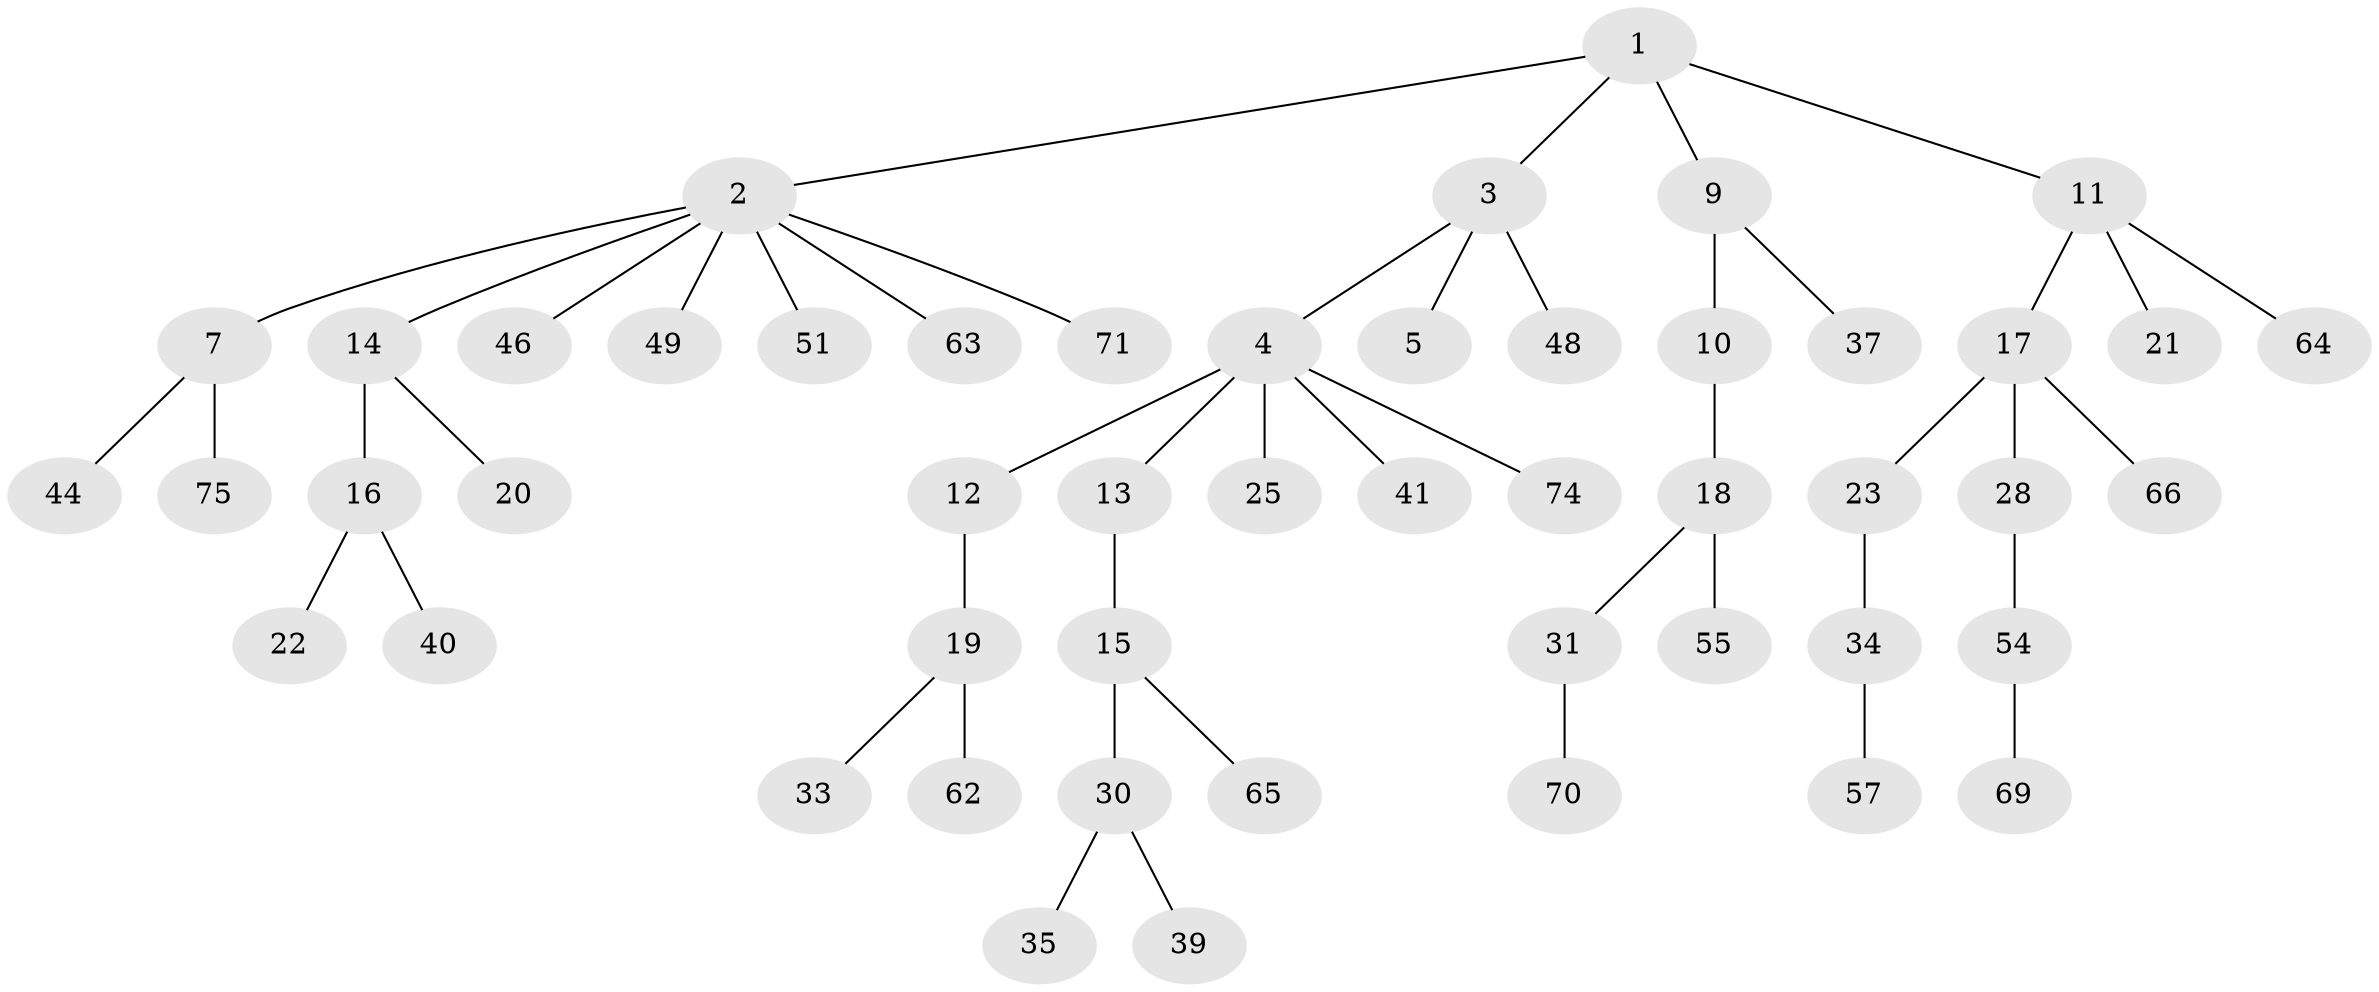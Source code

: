 // original degree distribution, {4: 0.1282051282051282, 6: 0.01282051282051282, 5: 0.02564102564102564, 2: 0.16666666666666666, 3: 0.1282051282051282, 1: 0.5384615384615384}
// Generated by graph-tools (version 1.1) at 2025/11/02/27/25 16:11:27]
// undirected, 50 vertices, 49 edges
graph export_dot {
graph [start="1"]
  node [color=gray90,style=filled];
  1 [super="+8"];
  2 [super="+27"];
  3 [super="+43"];
  4 [super="+6"];
  5 [super="+53"];
  7 [super="+36"];
  9 [super="+76"];
  10;
  11 [super="+72"];
  12 [super="+42"];
  13 [super="+32"];
  14 [super="+58"];
  15 [super="+29"];
  16 [super="+38"];
  17 [super="+56"];
  18 [super="+24"];
  19 [super="+26"];
  20;
  21 [super="+45"];
  22;
  23 [super="+60"];
  25 [super="+61"];
  28 [super="+67"];
  30 [super="+50"];
  31 [super="+73"];
  33 [super="+47"];
  34 [super="+68"];
  35 [super="+77"];
  37;
  39;
  40;
  41;
  44 [super="+59"];
  46 [super="+52"];
  48;
  49;
  51;
  54 [super="+78"];
  55;
  57;
  62;
  63;
  64;
  65;
  66;
  69;
  70;
  71;
  74;
  75;
  1 -- 2;
  1 -- 3;
  1 -- 11;
  1 -- 9;
  2 -- 7;
  2 -- 14;
  2 -- 49;
  2 -- 71;
  2 -- 51;
  2 -- 46;
  2 -- 63;
  3 -- 4;
  3 -- 5;
  3 -- 48;
  4 -- 12;
  4 -- 13;
  4 -- 25;
  4 -- 41;
  4 -- 74;
  7 -- 75;
  7 -- 44;
  9 -- 10;
  9 -- 37;
  10 -- 18;
  11 -- 17;
  11 -- 21;
  11 -- 64;
  12 -- 19;
  13 -- 15;
  14 -- 16;
  14 -- 20;
  15 -- 30;
  15 -- 65;
  16 -- 22;
  16 -- 40;
  17 -- 23;
  17 -- 28;
  17 -- 66;
  18 -- 31;
  18 -- 55;
  19 -- 62;
  19 -- 33;
  23 -- 34;
  28 -- 54;
  30 -- 35;
  30 -- 39;
  31 -- 70;
  34 -- 57;
  54 -- 69;
}

